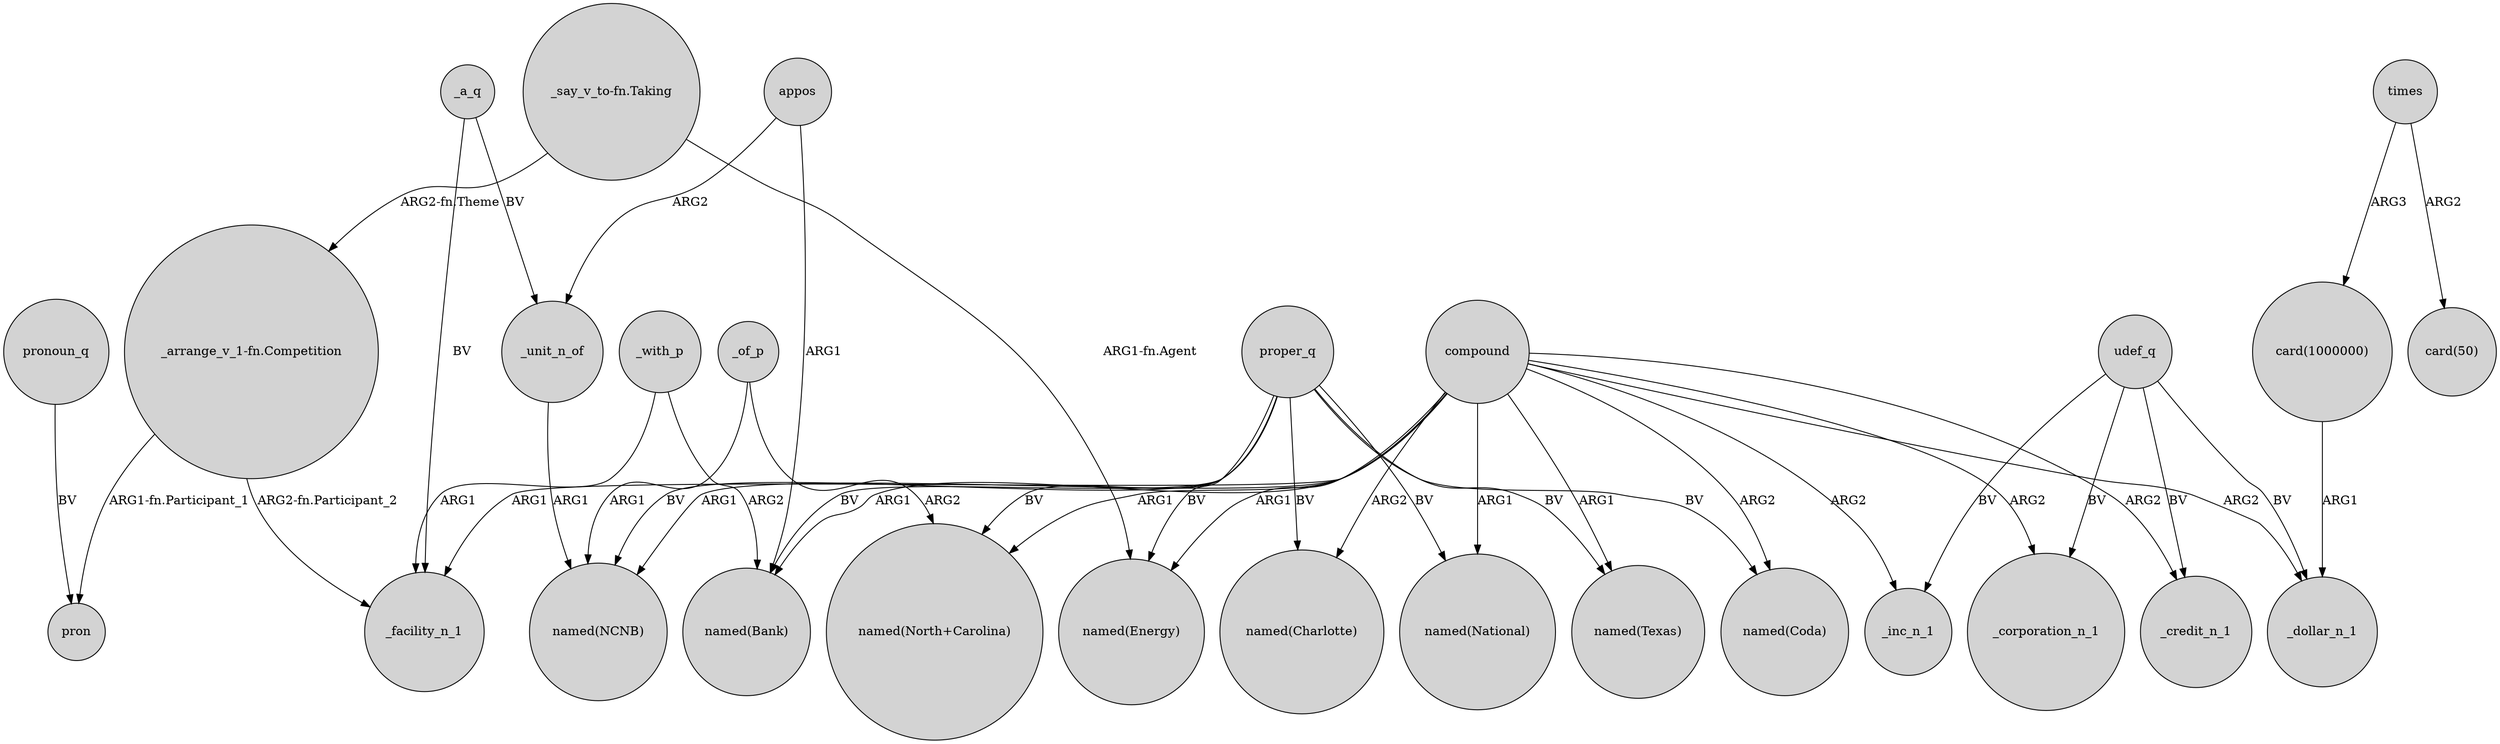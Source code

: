 digraph {
	node [shape=circle style=filled]
	proper_q -> "named(Texas)" [label=BV]
	_a_q -> _facility_n_1 [label=BV]
	times -> "card(50)" [label=ARG2]
	_of_p -> "named(NCNB)" [label=ARG1]
	_with_p -> _facility_n_1 [label=ARG1]
	proper_q -> "named(NCNB)" [label=BV]
	appos -> "named(Bank)" [label=ARG1]
	_unit_n_of -> "named(NCNB)" [label=ARG1]
	compound -> "named(Energy)" [label=ARG1]
	times -> "card(1000000)" [label=ARG3]
	compound -> _dollar_n_1 [label=ARG2]
	compound -> "named(Bank)" [label=ARG1]
	proper_q -> "named(Charlotte)" [label=BV]
	compound -> _facility_n_1 [label=ARG1]
	compound -> "named(NCNB)" [label=ARG1]
	compound -> "named(North+Carolina)" [label=ARG1]
	compound -> "named(Texas)" [label=ARG1]
	pronoun_q -> pron [label=BV]
	udef_q -> _inc_n_1 [label=BV]
	compound -> "named(National)" [label=ARG1]
	compound -> _inc_n_1 [label=ARG2]
	compound -> "named(Coda)" [label=ARG2]
	proper_q -> "named(North+Carolina)" [label=BV]
	"_say_v_to-fn.Taking" -> "named(Energy)" [label="ARG1-fn.Agent"]
	"_say_v_to-fn.Taking" -> "_arrange_v_1-fn.Competition" [label="ARG2-fn.Theme"]
	"_arrange_v_1-fn.Competition" -> pron [label="ARG1-fn.Participant_1"]
	proper_q -> "named(Coda)" [label=BV]
	"_arrange_v_1-fn.Competition" -> _facility_n_1 [label="ARG2-fn.Participant_2"]
	_with_p -> "named(Bank)" [label=ARG2]
	compound -> _credit_n_1 [label=ARG2]
	compound -> "named(Charlotte)" [label=ARG2]
	udef_q -> _dollar_n_1 [label=BV]
	"card(1000000)" -> _dollar_n_1 [label=ARG1]
	udef_q -> _credit_n_1 [label=BV]
	appos -> _unit_n_of [label=ARG2]
	compound -> _corporation_n_1 [label=ARG2]
	udef_q -> _corporation_n_1 [label=BV]
	_of_p -> "named(North+Carolina)" [label=ARG2]
	proper_q -> "named(National)" [label=BV]
	proper_q -> "named(Energy)" [label=BV]
	_a_q -> _unit_n_of [label=BV]
	proper_q -> "named(Bank)" [label=BV]
}
